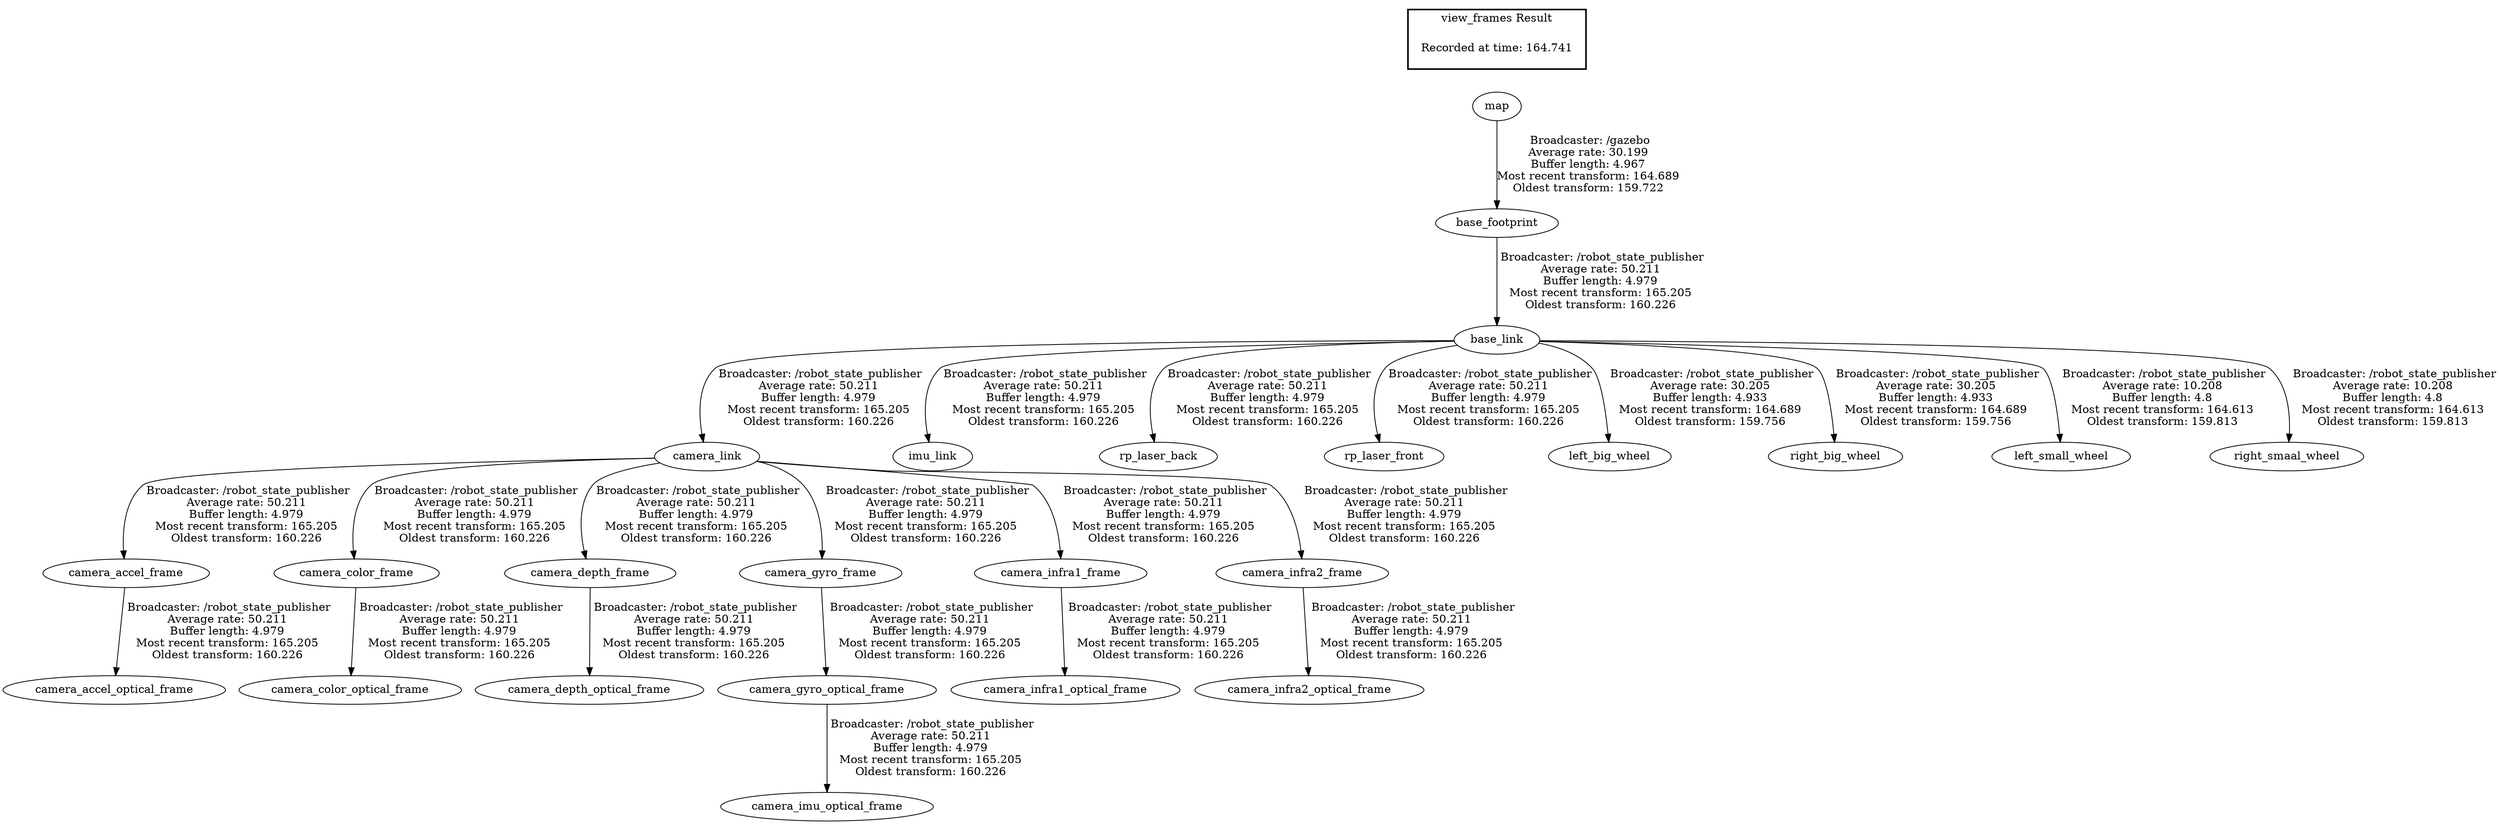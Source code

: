 digraph G {
"map" -> "base_footprint"[label=" Broadcaster: /gazebo\nAverage rate: 30.199\nBuffer length: 4.967\nMost recent transform: 164.689\nOldest transform: 159.722\n"];
"base_footprint" -> "base_link"[label=" Broadcaster: /robot_state_publisher\nAverage rate: 50.211\nBuffer length: 4.979\nMost recent transform: 165.205\nOldest transform: 160.226\n"];
"camera_link" -> "camera_accel_frame"[label=" Broadcaster: /robot_state_publisher\nAverage rate: 50.211\nBuffer length: 4.979\nMost recent transform: 165.205\nOldest transform: 160.226\n"];
"base_link" -> "camera_link"[label=" Broadcaster: /robot_state_publisher\nAverage rate: 50.211\nBuffer length: 4.979\nMost recent transform: 165.205\nOldest transform: 160.226\n"];
"camera_accel_frame" -> "camera_accel_optical_frame"[label=" Broadcaster: /robot_state_publisher\nAverage rate: 50.211\nBuffer length: 4.979\nMost recent transform: 165.205\nOldest transform: 160.226\n"];
"camera_link" -> "camera_color_frame"[label=" Broadcaster: /robot_state_publisher\nAverage rate: 50.211\nBuffer length: 4.979\nMost recent transform: 165.205\nOldest transform: 160.226\n"];
"camera_color_frame" -> "camera_color_optical_frame"[label=" Broadcaster: /robot_state_publisher\nAverage rate: 50.211\nBuffer length: 4.979\nMost recent transform: 165.205\nOldest transform: 160.226\n"];
"camera_link" -> "camera_depth_frame"[label=" Broadcaster: /robot_state_publisher\nAverage rate: 50.211\nBuffer length: 4.979\nMost recent transform: 165.205\nOldest transform: 160.226\n"];
"camera_depth_frame" -> "camera_depth_optical_frame"[label=" Broadcaster: /robot_state_publisher\nAverage rate: 50.211\nBuffer length: 4.979\nMost recent transform: 165.205\nOldest transform: 160.226\n"];
"camera_link" -> "camera_gyro_frame"[label=" Broadcaster: /robot_state_publisher\nAverage rate: 50.211\nBuffer length: 4.979\nMost recent transform: 165.205\nOldest transform: 160.226\n"];
"camera_gyro_frame" -> "camera_gyro_optical_frame"[label=" Broadcaster: /robot_state_publisher\nAverage rate: 50.211\nBuffer length: 4.979\nMost recent transform: 165.205\nOldest transform: 160.226\n"];
"camera_gyro_optical_frame" -> "camera_imu_optical_frame"[label=" Broadcaster: /robot_state_publisher\nAverage rate: 50.211\nBuffer length: 4.979\nMost recent transform: 165.205\nOldest transform: 160.226\n"];
"camera_link" -> "camera_infra1_frame"[label=" Broadcaster: /robot_state_publisher\nAverage rate: 50.211\nBuffer length: 4.979\nMost recent transform: 165.205\nOldest transform: 160.226\n"];
"camera_infra1_frame" -> "camera_infra1_optical_frame"[label=" Broadcaster: /robot_state_publisher\nAverage rate: 50.211\nBuffer length: 4.979\nMost recent transform: 165.205\nOldest transform: 160.226\n"];
"camera_link" -> "camera_infra2_frame"[label=" Broadcaster: /robot_state_publisher\nAverage rate: 50.211\nBuffer length: 4.979\nMost recent transform: 165.205\nOldest transform: 160.226\n"];
"camera_infra2_frame" -> "camera_infra2_optical_frame"[label=" Broadcaster: /robot_state_publisher\nAverage rate: 50.211\nBuffer length: 4.979\nMost recent transform: 165.205\nOldest transform: 160.226\n"];
"base_link" -> "imu_link"[label=" Broadcaster: /robot_state_publisher\nAverage rate: 50.211\nBuffer length: 4.979\nMost recent transform: 165.205\nOldest transform: 160.226\n"];
"base_link" -> "rp_laser_back"[label=" Broadcaster: /robot_state_publisher\nAverage rate: 50.211\nBuffer length: 4.979\nMost recent transform: 165.205\nOldest transform: 160.226\n"];
"base_link" -> "rp_laser_front"[label=" Broadcaster: /robot_state_publisher\nAverage rate: 50.211\nBuffer length: 4.979\nMost recent transform: 165.205\nOldest transform: 160.226\n"];
"base_link" -> "left_big_wheel"[label=" Broadcaster: /robot_state_publisher\nAverage rate: 30.205\nBuffer length: 4.933\nMost recent transform: 164.689\nOldest transform: 159.756\n"];
"base_link" -> "right_big_wheel"[label=" Broadcaster: /robot_state_publisher\nAverage rate: 30.205\nBuffer length: 4.933\nMost recent transform: 164.689\nOldest transform: 159.756\n"];
"base_link" -> "left_small_wheel"[label=" Broadcaster: /robot_state_publisher\nAverage rate: 10.208\nBuffer length: 4.8\nMost recent transform: 164.613\nOldest transform: 159.813\n"];
"base_link" -> "right_smaal_wheel"[label=" Broadcaster: /robot_state_publisher\nAverage rate: 10.208\nBuffer length: 4.8\nMost recent transform: 164.613\nOldest transform: 159.813\n"];
edge [style=invis];
 subgraph cluster_legend { style=bold; color=black; label ="view_frames Result";
"Recorded at time: 164.741"[ shape=plaintext ] ;
}->"map";
}